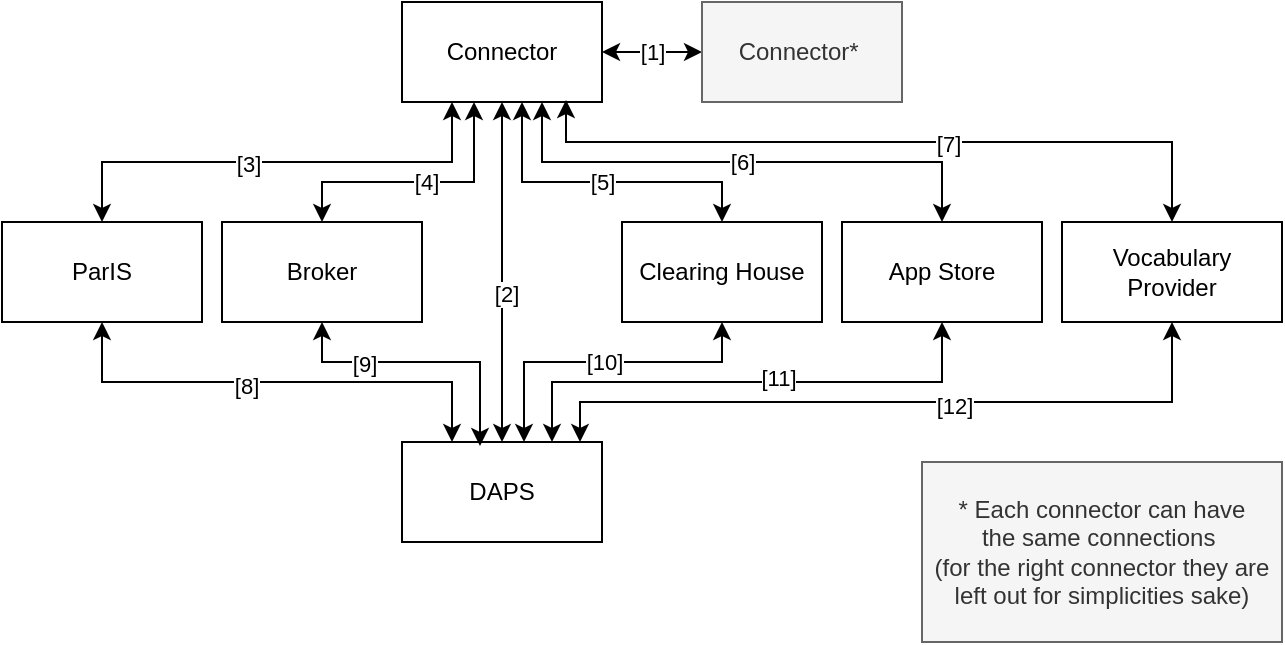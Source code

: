 <mxfile version="15.4.0" type="device"><diagram id="c1R6XhAN-ncJQptgfTvv" name="Page-1"><mxGraphModel dx="528" dy="945" grid="1" gridSize="10" guides="1" tooltips="1" connect="1" arrows="1" fold="1" page="1" pageScale="1" pageWidth="827" pageHeight="1169" math="0" shadow="0"><root><mxCell id="0"/><mxCell id="1" parent="0"/><mxCell id="WT2g_uezcJ6f2M7dBBbR-1" value="* Each connector can have&lt;br&gt;the same connections&amp;nbsp;&lt;br&gt;(for the right connector they are&lt;br&gt;left out for simplicities sake)" style="text;html=1;align=center;verticalAlign=middle;whiteSpace=wrap;rounded=0;strokeColor=#666666;fillColor=#f5f5f5;fontColor=#333333;" parent="1" vertex="1"><mxGeometry x="1340" y="330" width="180" height="90" as="geometry"/></mxCell><mxCell id="ASTzTkrSs5ur7i0iX5SD-10" value="[1]" style="edgeStyle=orthogonalEdgeStyle;rounded=0;orthogonalLoop=1;jettySize=auto;html=1;entryX=0;entryY=0.5;entryDx=0;entryDy=0;startArrow=classic;startFill=1;" parent="1" source="ASTzTkrSs5ur7i0iX5SD-1" target="ASTzTkrSs5ur7i0iX5SD-8" edge="1"><mxGeometry relative="1" as="geometry"/></mxCell><mxCell id="ASTzTkrSs5ur7i0iX5SD-11" style="edgeStyle=orthogonalEdgeStyle;rounded=0;orthogonalLoop=1;jettySize=auto;html=1;entryX=0.5;entryY=0;entryDx=0;entryDy=0;startArrow=classic;startFill=1;exitX=0.5;exitY=1;exitDx=0;exitDy=0;" parent="1" source="ASTzTkrSs5ur7i0iX5SD-1" target="ASTzTkrSs5ur7i0iX5SD-2" edge="1"><mxGeometry relative="1" as="geometry"><Array as="points"><mxPoint x="1130" y="160"/><mxPoint x="1130" y="160"/></Array></mxGeometry></mxCell><mxCell id="ASTzTkrSs5ur7i0iX5SD-22" value="[2]" style="edgeLabel;html=1;align=center;verticalAlign=middle;resizable=0;points=[];" parent="ASTzTkrSs5ur7i0iX5SD-11" vertex="1" connectable="0"><mxGeometry x="0.129" y="2" relative="1" as="geometry"><mxPoint as="offset"/></mxGeometry></mxCell><mxCell id="ASTzTkrSs5ur7i0iX5SD-12" value="[5]" style="edgeStyle=orthogonalEdgeStyle;rounded=0;orthogonalLoop=1;jettySize=auto;html=1;startArrow=classic;startFill=1;" parent="1" source="ASTzTkrSs5ur7i0iX5SD-1" target="ASTzTkrSs5ur7i0iX5SD-5" edge="1"><mxGeometry relative="1" as="geometry"><Array as="points"><mxPoint x="1140" y="190"/><mxPoint x="1240" y="190"/></Array></mxGeometry></mxCell><mxCell id="ASTzTkrSs5ur7i0iX5SD-13" value="[6]" style="edgeStyle=orthogonalEdgeStyle;rounded=0;orthogonalLoop=1;jettySize=auto;html=1;startArrow=classic;startFill=1;" parent="1" source="ASTzTkrSs5ur7i0iX5SD-1" target="ASTzTkrSs5ur7i0iX5SD-3" edge="1"><mxGeometry relative="1" as="geometry"><Array as="points"><mxPoint x="1150" y="180"/><mxPoint x="1350" y="180"/></Array></mxGeometry></mxCell><mxCell id="ASTzTkrSs5ur7i0iX5SD-1" value="Connector" style="rounded=0;whiteSpace=wrap;html=1;" parent="1" vertex="1"><mxGeometry x="1080" y="100" width="100" height="50" as="geometry"/></mxCell><mxCell id="ASTzTkrSs5ur7i0iX5SD-2" value="DAPS" style="rounded=0;whiteSpace=wrap;html=1;" parent="1" vertex="1"><mxGeometry x="1080" y="320" width="100" height="50" as="geometry"/></mxCell><mxCell id="ASTzTkrSs5ur7i0iX5SD-20" style="edgeStyle=orthogonalEdgeStyle;rounded=0;orthogonalLoop=1;jettySize=auto;html=1;entryX=0.75;entryY=0;entryDx=0;entryDy=0;startArrow=classic;startFill=1;" parent="1" source="ASTzTkrSs5ur7i0iX5SD-3" target="ASTzTkrSs5ur7i0iX5SD-2" edge="1"><mxGeometry relative="1" as="geometry"><Array as="points"><mxPoint x="1350" y="290"/><mxPoint x="1155" y="290"/></Array></mxGeometry></mxCell><mxCell id="ASTzTkrSs5ur7i0iX5SD-33" value="[11]" style="edgeLabel;html=1;align=center;verticalAlign=middle;resizable=0;points=[];" parent="ASTzTkrSs5ur7i0iX5SD-20" vertex="1" connectable="0"><mxGeometry x="-0.122" y="-2" relative="1" as="geometry"><mxPoint as="offset"/></mxGeometry></mxCell><mxCell id="ASTzTkrSs5ur7i0iX5SD-3" value="App Store" style="rounded=0;whiteSpace=wrap;html=1;" parent="1" vertex="1"><mxGeometry x="1300" y="210" width="100" height="50" as="geometry"/></mxCell><mxCell id="ASTzTkrSs5ur7i0iX5SD-16" style="edgeStyle=orthogonalEdgeStyle;rounded=0;orthogonalLoop=1;jettySize=auto;html=1;entryX=0.25;entryY=1;entryDx=0;entryDy=0;startArrow=classic;startFill=1;" parent="1" source="ASTzTkrSs5ur7i0iX5SD-4" target="ASTzTkrSs5ur7i0iX5SD-1" edge="1"><mxGeometry relative="1" as="geometry"><Array as="points"><mxPoint x="930" y="180"/><mxPoint x="1105" y="180"/></Array></mxGeometry></mxCell><mxCell id="ASTzTkrSs5ur7i0iX5SD-26" value="[3]" style="edgeLabel;html=1;align=center;verticalAlign=middle;resizable=0;points=[];" parent="ASTzTkrSs5ur7i0iX5SD-16" vertex="1" connectable="0"><mxGeometry x="-0.123" y="-1" relative="1" as="geometry"><mxPoint as="offset"/></mxGeometry></mxCell><mxCell id="ASTzTkrSs5ur7i0iX5SD-18" style="edgeStyle=orthogonalEdgeStyle;rounded=0;orthogonalLoop=1;jettySize=auto;html=1;startArrow=classic;startFill=1;" parent="1" source="ASTzTkrSs5ur7i0iX5SD-4" target="ASTzTkrSs5ur7i0iX5SD-2" edge="1"><mxGeometry relative="1" as="geometry"><Array as="points"><mxPoint x="930" y="290"/><mxPoint x="1105" y="290"/></Array></mxGeometry></mxCell><mxCell id="ASTzTkrSs5ur7i0iX5SD-30" value="[8]" style="edgeLabel;html=1;align=center;verticalAlign=middle;resizable=0;points=[];" parent="ASTzTkrSs5ur7i0iX5SD-18" vertex="1" connectable="0"><mxGeometry x="-0.132" y="-2" relative="1" as="geometry"><mxPoint as="offset"/></mxGeometry></mxCell><mxCell id="ASTzTkrSs5ur7i0iX5SD-4" value="ParIS" style="rounded=0;whiteSpace=wrap;html=1;" parent="1" vertex="1"><mxGeometry x="880" y="210" width="100" height="50" as="geometry"/></mxCell><mxCell id="ASTzTkrSs5ur7i0iX5SD-19" value="[10]" style="edgeStyle=orthogonalEdgeStyle;rounded=0;orthogonalLoop=1;jettySize=auto;html=1;startArrow=classic;startFill=1;" parent="1" source="ASTzTkrSs5ur7i0iX5SD-5" target="ASTzTkrSs5ur7i0iX5SD-2" edge="1"><mxGeometry relative="1" as="geometry"><Array as="points"><mxPoint x="1240" y="280"/><mxPoint x="1141" y="280"/></Array></mxGeometry></mxCell><mxCell id="ASTzTkrSs5ur7i0iX5SD-5" value="Clearing House" style="rounded=0;whiteSpace=wrap;html=1;" parent="1" vertex="1"><mxGeometry x="1190" y="210" width="100" height="50" as="geometry"/></mxCell><mxCell id="ASTzTkrSs5ur7i0iX5SD-14" style="edgeStyle=orthogonalEdgeStyle;rounded=0;orthogonalLoop=1;jettySize=auto;html=1;entryX=0.82;entryY=0.98;entryDx=0;entryDy=0;entryPerimeter=0;startArrow=classic;startFill=1;" parent="1" source="ASTzTkrSs5ur7i0iX5SD-6" target="ASTzTkrSs5ur7i0iX5SD-1" edge="1"><mxGeometry relative="1" as="geometry"><Array as="points"><mxPoint x="1465" y="170"/><mxPoint x="1162" y="170"/></Array></mxGeometry></mxCell><mxCell id="ASTzTkrSs5ur7i0iX5SD-29" value="[7]" style="edgeLabel;html=1;align=center;verticalAlign=middle;resizable=0;points=[];" parent="ASTzTkrSs5ur7i0iX5SD-14" vertex="1" connectable="0"><mxGeometry x="-0.165" y="1" relative="1" as="geometry"><mxPoint as="offset"/></mxGeometry></mxCell><mxCell id="ASTzTkrSs5ur7i0iX5SD-21" style="edgeStyle=orthogonalEdgeStyle;rounded=0;orthogonalLoop=1;jettySize=auto;html=1;startArrow=classic;startFill=1;" parent="1" source="ASTzTkrSs5ur7i0iX5SD-6" target="ASTzTkrSs5ur7i0iX5SD-2" edge="1"><mxGeometry relative="1" as="geometry"><Array as="points"><mxPoint x="1465" y="300"/><mxPoint x="1169" y="300"/></Array></mxGeometry></mxCell><mxCell id="ASTzTkrSs5ur7i0iX5SD-34" value="[12]" style="edgeLabel;html=1;align=center;verticalAlign=middle;resizable=0;points=[];" parent="ASTzTkrSs5ur7i0iX5SD-21" vertex="1" connectable="0"><mxGeometry x="-0.163" y="2" relative="1" as="geometry"><mxPoint as="offset"/></mxGeometry></mxCell><mxCell id="ASTzTkrSs5ur7i0iX5SD-6" value="Vocabulary &lt;br&gt;Provider" style="rounded=0;whiteSpace=wrap;html=1;" parent="1" vertex="1"><mxGeometry x="1410" y="210" width="110" height="50" as="geometry"/></mxCell><mxCell id="ASTzTkrSs5ur7i0iX5SD-8" value="Connector*&amp;nbsp;" style="rounded=0;whiteSpace=wrap;html=1;fillColor=#f5f5f5;strokeColor=#666666;fontColor=#333333;" parent="1" vertex="1"><mxGeometry x="1230" y="100" width="100" height="50" as="geometry"/></mxCell><mxCell id="ASTzTkrSs5ur7i0iX5SD-15" style="edgeStyle=orthogonalEdgeStyle;rounded=0;orthogonalLoop=1;jettySize=auto;html=1;entryX=0.36;entryY=1;entryDx=0;entryDy=0;entryPerimeter=0;startArrow=classic;startFill=1;" parent="1" source="ASTzTkrSs5ur7i0iX5SD-9" target="ASTzTkrSs5ur7i0iX5SD-1" edge="1"><mxGeometry relative="1" as="geometry"><Array as="points"><mxPoint x="1040" y="190"/><mxPoint x="1116" y="190"/></Array></mxGeometry></mxCell><mxCell id="ASTzTkrSs5ur7i0iX5SD-27" value="[4]" style="edgeLabel;html=1;align=center;verticalAlign=middle;resizable=0;points=[];" parent="ASTzTkrSs5ur7i0iX5SD-15" vertex="1" connectable="0"><mxGeometry x="0.059" relative="1" as="geometry"><mxPoint as="offset"/></mxGeometry></mxCell><mxCell id="ASTzTkrSs5ur7i0iX5SD-17" style="edgeStyle=orthogonalEdgeStyle;rounded=0;orthogonalLoop=1;jettySize=auto;html=1;entryX=0.39;entryY=0.04;entryDx=0;entryDy=0;entryPerimeter=0;startArrow=classic;startFill=1;" parent="1" source="ASTzTkrSs5ur7i0iX5SD-9" target="ASTzTkrSs5ur7i0iX5SD-2" edge="1"><mxGeometry relative="1" as="geometry"><Array as="points"><mxPoint x="1040" y="280"/><mxPoint x="1119" y="280"/></Array></mxGeometry></mxCell><mxCell id="ASTzTkrSs5ur7i0iX5SD-23" value="[2]" style="edgeLabel;html=1;align=center;verticalAlign=middle;resizable=0;points=[];" parent="ASTzTkrSs5ur7i0iX5SD-17" vertex="1" connectable="0"><mxGeometry x="-0.418" y="-1" relative="1" as="geometry"><mxPoint as="offset"/></mxGeometry></mxCell><mxCell id="ASTzTkrSs5ur7i0iX5SD-32" value="[9]" style="edgeLabel;html=1;align=center;verticalAlign=middle;resizable=0;points=[];" parent="ASTzTkrSs5ur7i0iX5SD-17" vertex="1" connectable="0"><mxGeometry x="-0.418" y="-1" relative="1" as="geometry"><mxPoint as="offset"/></mxGeometry></mxCell><mxCell id="ASTzTkrSs5ur7i0iX5SD-9" value="Broker" style="rounded=0;whiteSpace=wrap;html=1;" parent="1" vertex="1"><mxGeometry x="990" y="210" width="100" height="50" as="geometry"/></mxCell></root></mxGraphModel></diagram></mxfile>